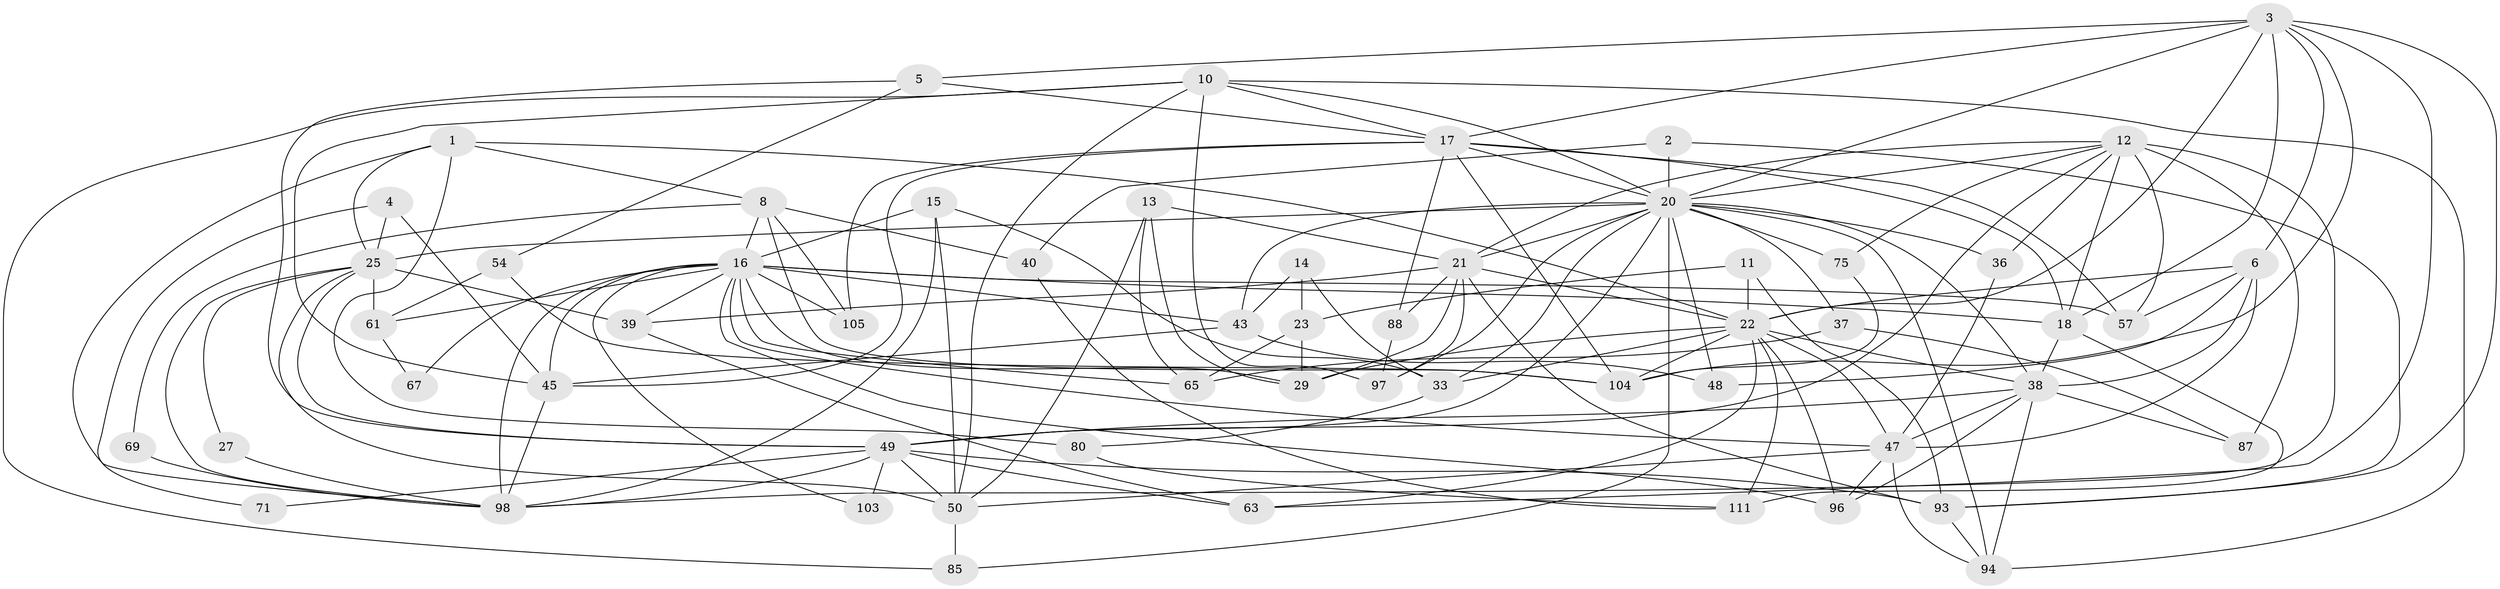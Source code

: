 // original degree distribution, {5: 0.16521739130434782, 2: 0.11304347826086956, 3: 0.26956521739130435, 4: 0.3130434782608696, 6: 0.10434782608695652, 7: 0.017391304347826087, 8: 0.017391304347826087}
// Generated by graph-tools (version 1.1) at 2025/19/03/04/25 18:19:00]
// undirected, 57 vertices, 154 edges
graph export_dot {
graph [start="1"]
  node [color=gray90,style=filled];
  1;
  2 [super="+19"];
  3 [super="+7"];
  4 [super="+44"];
  5;
  6 [super="+99"];
  8 [super="+9+30"];
  10 [super="+32"];
  11;
  12 [super="+62+66+51"];
  13;
  14;
  15;
  16 [super="+59+34"];
  17 [super="+110+35"];
  18 [super="+79"];
  20 [super="+76+24"];
  21 [super="+53+41"];
  22 [super="+77+31+28"];
  23;
  25 [super="+46+26+52"];
  27;
  29 [super="+68"];
  33;
  36;
  37;
  38 [super="+86"];
  39 [super="+72"];
  40;
  43;
  45;
  47 [super="+84"];
  48;
  49 [super="+56"];
  50 [super="+55"];
  54 [super="+64"];
  57;
  61;
  63;
  65;
  67;
  69;
  71;
  75;
  80;
  85;
  87;
  88;
  93 [super="+95"];
  94 [super="+106"];
  96;
  97 [super="+114"];
  98 [super="+108"];
  103;
  104;
  105;
  111;
  1 -- 80;
  1 -- 25;
  1 -- 98;
  1 -- 22;
  1 -- 8;
  2 -- 40;
  2 -- 93;
  2 -- 20;
  3 -- 5;
  3 -- 6;
  3 -- 104;
  3 -- 17;
  3 -- 18;
  3 -- 22 [weight=2];
  3 -- 63;
  3 -- 93;
  3 -- 20;
  4 -- 45;
  4 -- 71;
  4 -- 25 [weight=2];
  5 -- 17;
  5 -- 49;
  5 -- 54;
  6 -- 57;
  6 -- 48;
  6 -- 38;
  6 -- 22;
  6 -- 47;
  8 -- 105;
  8 -- 40;
  8 -- 69;
  8 -- 16;
  8 -- 104;
  10 -- 85;
  10 -- 45;
  10 -- 97 [weight=2];
  10 -- 50;
  10 -- 94;
  10 -- 17;
  10 -- 20;
  11 -- 93;
  11 -- 23;
  11 -- 22;
  12 -- 18 [weight=2];
  12 -- 87 [weight=2];
  12 -- 57;
  12 -- 49;
  12 -- 98;
  12 -- 36;
  12 -- 21;
  12 -- 75;
  12 -- 20 [weight=2];
  13 -- 65;
  13 -- 50;
  13 -- 29;
  13 -- 21;
  14 -- 23;
  14 -- 33;
  14 -- 43;
  15 -- 33;
  15 -- 50;
  15 -- 16;
  15 -- 98;
  16 -- 43;
  16 -- 57;
  16 -- 29 [weight=2];
  16 -- 96;
  16 -- 65;
  16 -- 98;
  16 -- 67;
  16 -- 39;
  16 -- 103;
  16 -- 105;
  16 -- 45;
  16 -- 18;
  16 -- 61;
  16 -- 47;
  17 -- 88;
  17 -- 18;
  17 -- 45;
  17 -- 105;
  17 -- 104;
  17 -- 57;
  17 -- 20;
  18 -- 111;
  18 -- 38;
  20 -- 33;
  20 -- 97;
  20 -- 25 [weight=2];
  20 -- 38;
  20 -- 21;
  20 -- 36;
  20 -- 37;
  20 -- 43;
  20 -- 75;
  20 -- 48;
  20 -- 49;
  20 -- 85;
  20 -- 94;
  21 -- 39;
  21 -- 93 [weight=2];
  21 -- 97;
  21 -- 88;
  21 -- 29;
  21 -- 22;
  22 -- 96;
  22 -- 104;
  22 -- 63;
  22 -- 38 [weight=2];
  22 -- 29 [weight=2];
  22 -- 47;
  22 -- 33;
  22 -- 111;
  23 -- 29 [weight=2];
  23 -- 65;
  25 -- 61;
  25 -- 50;
  25 -- 27;
  25 -- 39 [weight=2];
  25 -- 98;
  25 -- 49;
  27 -- 98;
  33 -- 80;
  36 -- 47;
  37 -- 87;
  37 -- 65;
  38 -- 94;
  38 -- 96;
  38 -- 47;
  38 -- 49;
  38 -- 87;
  39 -- 63;
  40 -- 111;
  43 -- 45;
  43 -- 48;
  45 -- 98;
  47 -- 96;
  47 -- 50;
  47 -- 94;
  49 -- 98;
  49 -- 63;
  49 -- 103;
  49 -- 50;
  49 -- 71;
  49 -- 93;
  50 -- 85;
  54 -- 104;
  54 -- 61;
  61 -- 67;
  69 -- 98;
  75 -- 104;
  80 -- 111;
  88 -- 97;
  93 -- 94;
}
